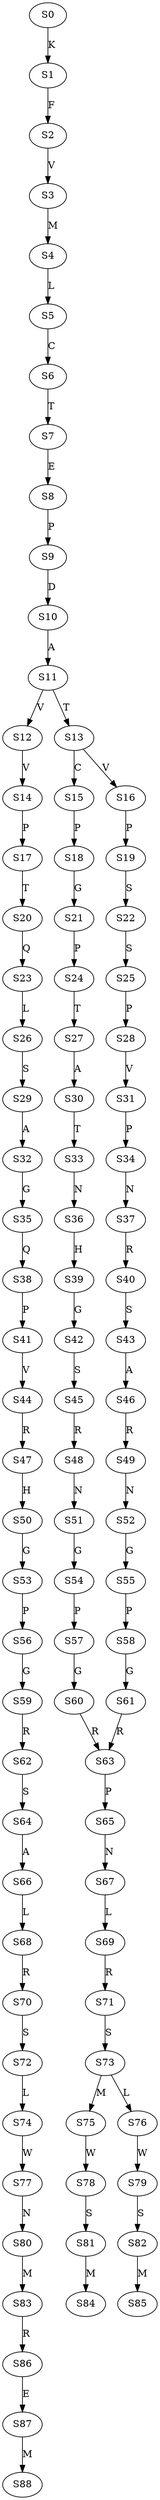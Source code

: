strict digraph  {
	S0 -> S1 [ label = K ];
	S1 -> S2 [ label = F ];
	S2 -> S3 [ label = V ];
	S3 -> S4 [ label = M ];
	S4 -> S5 [ label = L ];
	S5 -> S6 [ label = C ];
	S6 -> S7 [ label = T ];
	S7 -> S8 [ label = E ];
	S8 -> S9 [ label = P ];
	S9 -> S10 [ label = D ];
	S10 -> S11 [ label = A ];
	S11 -> S12 [ label = V ];
	S11 -> S13 [ label = T ];
	S12 -> S14 [ label = V ];
	S13 -> S15 [ label = C ];
	S13 -> S16 [ label = V ];
	S14 -> S17 [ label = P ];
	S15 -> S18 [ label = P ];
	S16 -> S19 [ label = P ];
	S17 -> S20 [ label = T ];
	S18 -> S21 [ label = G ];
	S19 -> S22 [ label = S ];
	S20 -> S23 [ label = Q ];
	S21 -> S24 [ label = P ];
	S22 -> S25 [ label = S ];
	S23 -> S26 [ label = L ];
	S24 -> S27 [ label = T ];
	S25 -> S28 [ label = P ];
	S26 -> S29 [ label = S ];
	S27 -> S30 [ label = A ];
	S28 -> S31 [ label = V ];
	S29 -> S32 [ label = A ];
	S30 -> S33 [ label = T ];
	S31 -> S34 [ label = P ];
	S32 -> S35 [ label = G ];
	S33 -> S36 [ label = N ];
	S34 -> S37 [ label = N ];
	S35 -> S38 [ label = Q ];
	S36 -> S39 [ label = H ];
	S37 -> S40 [ label = R ];
	S38 -> S41 [ label = P ];
	S39 -> S42 [ label = G ];
	S40 -> S43 [ label = S ];
	S41 -> S44 [ label = V ];
	S42 -> S45 [ label = S ];
	S43 -> S46 [ label = A ];
	S44 -> S47 [ label = R ];
	S45 -> S48 [ label = R ];
	S46 -> S49 [ label = R ];
	S47 -> S50 [ label = H ];
	S48 -> S51 [ label = N ];
	S49 -> S52 [ label = N ];
	S50 -> S53 [ label = G ];
	S51 -> S54 [ label = G ];
	S52 -> S55 [ label = G ];
	S53 -> S56 [ label = P ];
	S54 -> S57 [ label = P ];
	S55 -> S58 [ label = P ];
	S56 -> S59 [ label = G ];
	S57 -> S60 [ label = G ];
	S58 -> S61 [ label = G ];
	S59 -> S62 [ label = R ];
	S60 -> S63 [ label = R ];
	S61 -> S63 [ label = R ];
	S62 -> S64 [ label = S ];
	S63 -> S65 [ label = P ];
	S64 -> S66 [ label = A ];
	S65 -> S67 [ label = N ];
	S66 -> S68 [ label = L ];
	S67 -> S69 [ label = L ];
	S68 -> S70 [ label = R ];
	S69 -> S71 [ label = R ];
	S70 -> S72 [ label = S ];
	S71 -> S73 [ label = S ];
	S72 -> S74 [ label = L ];
	S73 -> S75 [ label = M ];
	S73 -> S76 [ label = L ];
	S74 -> S77 [ label = W ];
	S75 -> S78 [ label = W ];
	S76 -> S79 [ label = W ];
	S77 -> S80 [ label = N ];
	S78 -> S81 [ label = S ];
	S79 -> S82 [ label = S ];
	S80 -> S83 [ label = M ];
	S81 -> S84 [ label = M ];
	S82 -> S85 [ label = M ];
	S83 -> S86 [ label = R ];
	S86 -> S87 [ label = E ];
	S87 -> S88 [ label = M ];
}
